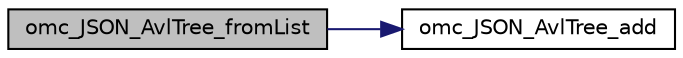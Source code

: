 digraph "omc_JSON_AvlTree_fromList"
{
  edge [fontname="Helvetica",fontsize="10",labelfontname="Helvetica",labelfontsize="10"];
  node [fontname="Helvetica",fontsize="10",shape=record];
  rankdir="LR";
  Node94 [label="omc_JSON_AvlTree_fromList",height=0.2,width=0.4,color="black", fillcolor="grey75", style="filled", fontcolor="black"];
  Node94 -> Node95 [color="midnightblue",fontsize="10",style="solid",fontname="Helvetica"];
  Node95 [label="omc_JSON_AvlTree_add",height=0.2,width=0.4,color="black", fillcolor="white", style="filled",URL="$d3/d08/_j_s_o_n_8c.html#a4d456d3d45ab7eb71e4f82c7df063421"];
}
